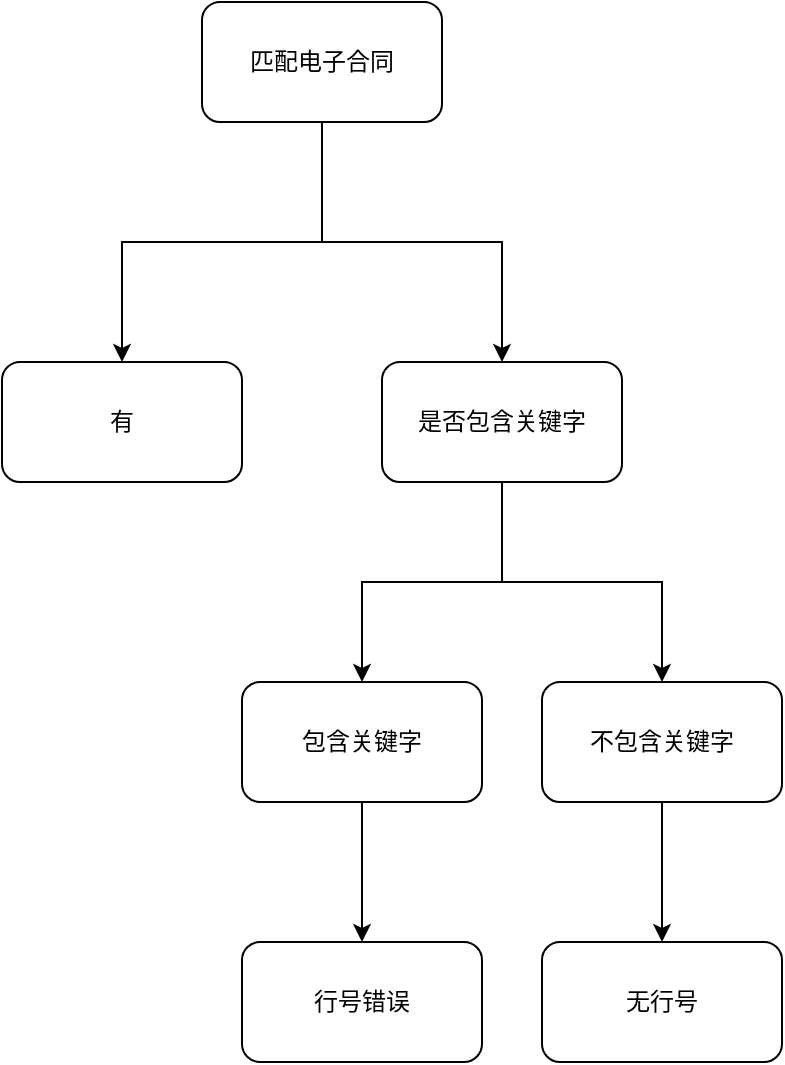 <mxfile version="20.0.4" type="github">
  <diagram id="oPbZiHAzVxmNo4ZuS6LW" name="Page-1">
    <mxGraphModel dx="1422" dy="762" grid="1" gridSize="10" guides="1" tooltips="1" connect="1" arrows="1" fold="1" page="1" pageScale="1" pageWidth="827" pageHeight="1169" math="0" shadow="0">
      <root>
        <mxCell id="0" />
        <mxCell id="1" parent="0" />
        <mxCell id="HEcll5zw7bfpOyX7mz7_-5" style="edgeStyle=orthogonalEdgeStyle;rounded=0;orthogonalLoop=1;jettySize=auto;html=1;" edge="1" parent="1" source="HEcll5zw7bfpOyX7mz7_-1" target="HEcll5zw7bfpOyX7mz7_-4">
          <mxGeometry relative="1" as="geometry" />
        </mxCell>
        <mxCell id="HEcll5zw7bfpOyX7mz7_-6" style="edgeStyle=orthogonalEdgeStyle;rounded=0;orthogonalLoop=1;jettySize=auto;html=1;" edge="1" parent="1" source="HEcll5zw7bfpOyX7mz7_-1" target="HEcll5zw7bfpOyX7mz7_-2">
          <mxGeometry relative="1" as="geometry" />
        </mxCell>
        <mxCell id="HEcll5zw7bfpOyX7mz7_-1" value="匹配电子合同" style="rounded=1;whiteSpace=wrap;html=1;" vertex="1" parent="1">
          <mxGeometry x="340" y="180" width="120" height="60" as="geometry" />
        </mxCell>
        <mxCell id="HEcll5zw7bfpOyX7mz7_-2" value="有" style="rounded=1;whiteSpace=wrap;html=1;" vertex="1" parent="1">
          <mxGeometry x="240" y="360" width="120" height="60" as="geometry" />
        </mxCell>
        <mxCell id="HEcll5zw7bfpOyX7mz7_-8" style="edgeStyle=orthogonalEdgeStyle;rounded=0;orthogonalLoop=1;jettySize=auto;html=1;" edge="1" parent="1" source="HEcll5zw7bfpOyX7mz7_-4" target="HEcll5zw7bfpOyX7mz7_-7">
          <mxGeometry relative="1" as="geometry" />
        </mxCell>
        <mxCell id="HEcll5zw7bfpOyX7mz7_-10" style="edgeStyle=orthogonalEdgeStyle;rounded=0;orthogonalLoop=1;jettySize=auto;html=1;" edge="1" parent="1" source="HEcll5zw7bfpOyX7mz7_-4" target="HEcll5zw7bfpOyX7mz7_-9">
          <mxGeometry relative="1" as="geometry" />
        </mxCell>
        <mxCell id="HEcll5zw7bfpOyX7mz7_-4" value="是否包含关键字" style="rounded=1;whiteSpace=wrap;html=1;" vertex="1" parent="1">
          <mxGeometry x="430" y="360" width="120" height="60" as="geometry" />
        </mxCell>
        <mxCell id="HEcll5zw7bfpOyX7mz7_-14" style="edgeStyle=orthogonalEdgeStyle;rounded=0;orthogonalLoop=1;jettySize=auto;html=1;" edge="1" parent="1" source="HEcll5zw7bfpOyX7mz7_-7" target="HEcll5zw7bfpOyX7mz7_-13">
          <mxGeometry relative="1" as="geometry" />
        </mxCell>
        <mxCell id="HEcll5zw7bfpOyX7mz7_-7" value="包含关键字" style="rounded=1;whiteSpace=wrap;html=1;" vertex="1" parent="1">
          <mxGeometry x="360" y="520" width="120" height="60" as="geometry" />
        </mxCell>
        <mxCell id="HEcll5zw7bfpOyX7mz7_-12" style="edgeStyle=orthogonalEdgeStyle;rounded=0;orthogonalLoop=1;jettySize=auto;html=1;" edge="1" parent="1" source="HEcll5zw7bfpOyX7mz7_-9" target="HEcll5zw7bfpOyX7mz7_-11">
          <mxGeometry relative="1" as="geometry" />
        </mxCell>
        <mxCell id="HEcll5zw7bfpOyX7mz7_-9" value="不包含关键字" style="rounded=1;whiteSpace=wrap;html=1;" vertex="1" parent="1">
          <mxGeometry x="510" y="520" width="120" height="60" as="geometry" />
        </mxCell>
        <mxCell id="HEcll5zw7bfpOyX7mz7_-11" value="无行号" style="rounded=1;whiteSpace=wrap;html=1;" vertex="1" parent="1">
          <mxGeometry x="510" y="650" width="120" height="60" as="geometry" />
        </mxCell>
        <mxCell id="HEcll5zw7bfpOyX7mz7_-13" value="行号错误" style="rounded=1;whiteSpace=wrap;html=1;" vertex="1" parent="1">
          <mxGeometry x="360" y="650" width="120" height="60" as="geometry" />
        </mxCell>
      </root>
    </mxGraphModel>
  </diagram>
</mxfile>
